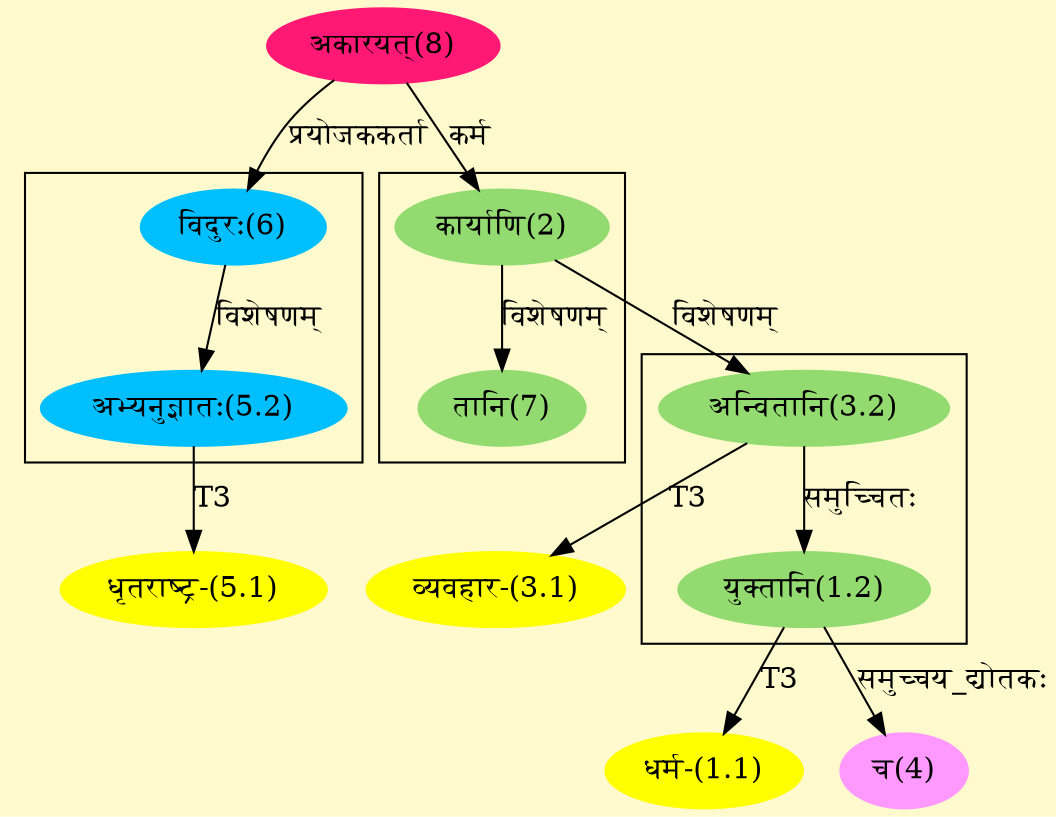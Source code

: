 digraph G{
rankdir=BT;
 compound=true;
 bgcolor="lemonchiffon1";

subgraph cluster_1{
Node1_2 [style=filled, color="#93DB70" label = "युक्तानि(1.2)"]
Node3_2 [style=filled, color="#93DB70" label = "अन्वितानि(3.2)"]

}

subgraph cluster_2{
Node3_2 [style=filled, color="#93DB70" label = "अन्वितानि(3.2)"]
Node2 [style=filled, color="#93DB70" label = "कार्याणि(2)"]
Node7 [style=filled, color="#93DB70" label = "तानि(7)"]

}

subgraph cluster_3{
Node5_2 [style=filled, color="#00BFFF" label = "अभ्यनुज्ञातः(5.2)"]
Node6 [style=filled, color="#00BFFF" label = "विदुरः(6)"]

}
Node1_1 [style=filled, color="#FFFF00" label = "धर्म-(1.1)"]
Node1_2 [style=filled, color="#93DB70" label = "युक्तानि(1.2)"]
Node2 [style=filled, color="#93DB70" label = "कार्याणि(2)"]
Node8 [style=filled, color="#FF1975" label = "अकारयत्(8)"]
Node3_1 [style=filled, color="#FFFF00" label = "व्यवहार-(3.1)"]
Node3_2 [style=filled, color="#93DB70" label = "अन्वितानि(3.2)"]
Node4 [style=filled, color="#FF99FF" label = "च(4)"]
Node5_1 [style=filled, color="#FFFF00" label = "धृतराष्ट्र-(5.1)"]
Node5_2 [style=filled, color="#00BFFF" label = "अभ्यनुज्ञातः(5.2)"]
Node6 [style=filled, color="#00BFFF" label = "विदुरः(6)"]
/* Start of Relations section */

Node1_1 -> Node1_2 [  label="T3"  dir="back" ]
Node1_2 -> Node3_2 [  label="समुच्चितः"  dir="back" ]
Node2 -> Node8 [  label="कर्म"  dir="back" ]
Node3_1 -> Node3_2 [  label="T3"  dir="back" ]
Node3_2 -> Node2 [  label="विशेषणम्"  dir="back" ]
Node4 -> Node1_2 [  label="समुच्चय_द्योतकः"  dir="back" ]
Node5_1 -> Node5_2 [  label="T3"  dir="back" ]
Node5_2 -> Node6 [  label="विशेषणम्"  dir="back" ]
Node6 -> Node8 [  label="प्रयोजककर्ता"  dir="back" ]
Node7 -> Node2 [  label="विशेषणम्"  dir="back" ]
}
